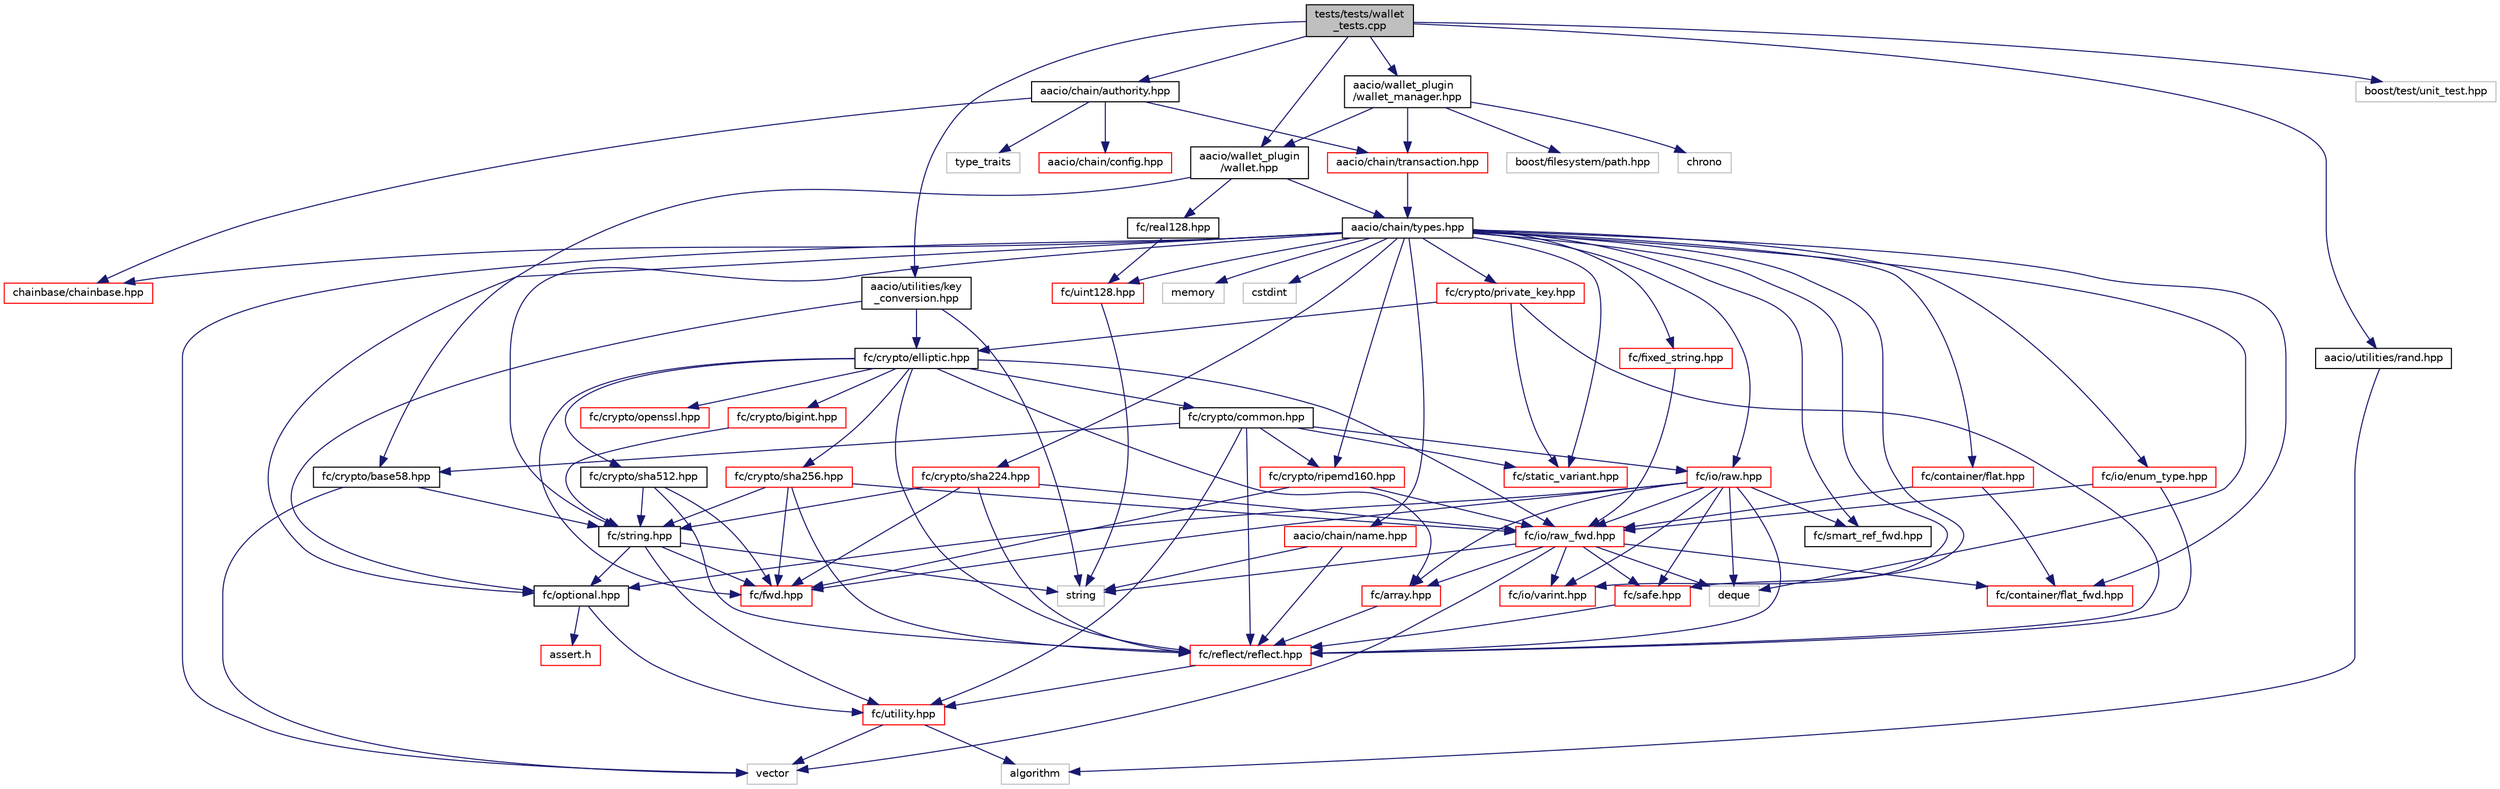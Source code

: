digraph "tests/tests/wallet_tests.cpp"
{
  edge [fontname="Helvetica",fontsize="10",labelfontname="Helvetica",labelfontsize="10"];
  node [fontname="Helvetica",fontsize="10",shape=record];
  Node0 [label="tests/tests/wallet\l_tests.cpp",height=0.2,width=0.4,color="black", fillcolor="grey75", style="filled", fontcolor="black"];
  Node0 -> Node1 [color="midnightblue",fontsize="10",style="solid"];
  Node1 [label="aacio/utilities/key\l_conversion.hpp",height=0.2,width=0.4,color="black", fillcolor="white", style="filled",URL="$key__conversion_8hpp.html"];
  Node1 -> Node2 [color="midnightblue",fontsize="10",style="solid"];
  Node2 [label="string",height=0.2,width=0.4,color="grey75", fillcolor="white", style="filled"];
  Node1 -> Node3 [color="midnightblue",fontsize="10",style="solid"];
  Node3 [label="fc/crypto/elliptic.hpp",height=0.2,width=0.4,color="black", fillcolor="white", style="filled",URL="$elliptic_8hpp_source.html"];
  Node3 -> Node4 [color="midnightblue",fontsize="10",style="solid"];
  Node4 [label="fc/crypto/bigint.hpp",height=0.2,width=0.4,color="red", fillcolor="white", style="filled",URL="$bigint_8hpp_source.html"];
  Node4 -> Node6 [color="midnightblue",fontsize="10",style="solid"];
  Node6 [label="fc/string.hpp",height=0.2,width=0.4,color="black", fillcolor="white", style="filled",URL="$string_8hpp_source.html"];
  Node6 -> Node7 [color="midnightblue",fontsize="10",style="solid"];
  Node7 [label="fc/utility.hpp",height=0.2,width=0.4,color="red", fillcolor="white", style="filled",URL="$utility_8hpp_source.html"];
  Node7 -> Node8 [color="midnightblue",fontsize="10",style="solid"];
  Node8 [label="algorithm",height=0.2,width=0.4,color="grey75", fillcolor="white", style="filled"];
  Node7 -> Node10 [color="midnightblue",fontsize="10",style="solid"];
  Node10 [label="vector",height=0.2,width=0.4,color="grey75", fillcolor="white", style="filled"];
  Node6 -> Node11 [color="midnightblue",fontsize="10",style="solid"];
  Node11 [label="fc/fwd.hpp",height=0.2,width=0.4,color="red", fillcolor="white", style="filled",URL="$fwd_8hpp_source.html"];
  Node6 -> Node13 [color="midnightblue",fontsize="10",style="solid"];
  Node13 [label="fc/optional.hpp",height=0.2,width=0.4,color="black", fillcolor="white", style="filled",URL="$libraries_2fc_2include_2fc_2optional_8hpp_source.html"];
  Node13 -> Node7 [color="midnightblue",fontsize="10",style="solid"];
  Node13 -> Node14 [color="midnightblue",fontsize="10",style="solid"];
  Node14 [label="assert.h",height=0.2,width=0.4,color="red", fillcolor="white", style="filled",URL="$assert_8h_source.html"];
  Node6 -> Node2 [color="midnightblue",fontsize="10",style="solid"];
  Node3 -> Node17 [color="midnightblue",fontsize="10",style="solid"];
  Node17 [label="fc/crypto/common.hpp",height=0.2,width=0.4,color="black", fillcolor="white", style="filled",URL="$libraries_2fc_2include_2fc_2crypto_2common_8hpp_source.html"];
  Node17 -> Node18 [color="midnightblue",fontsize="10",style="solid"];
  Node18 [label="fc/crypto/ripemd160.hpp",height=0.2,width=0.4,color="red", fillcolor="white", style="filled",URL="$ripemd160_8hpp_source.html"];
  Node18 -> Node11 [color="midnightblue",fontsize="10",style="solid"];
  Node18 -> Node19 [color="midnightblue",fontsize="10",style="solid"];
  Node19 [label="fc/io/raw_fwd.hpp",height=0.2,width=0.4,color="red", fillcolor="white", style="filled",URL="$raw__fwd_8hpp_source.html"];
  Node19 -> Node20 [color="midnightblue",fontsize="10",style="solid"];
  Node20 [label="fc/container/flat_fwd.hpp",height=0.2,width=0.4,color="red", fillcolor="white", style="filled",URL="$flat__fwd_8hpp_source.html"];
  Node19 -> Node26 [color="midnightblue",fontsize="10",style="solid"];
  Node26 [label="fc/io/varint.hpp",height=0.2,width=0.4,color="red", fillcolor="white", style="filled",URL="$libraries_2fc_2include_2fc_2io_2varint_8hpp_source.html"];
  Node19 -> Node28 [color="midnightblue",fontsize="10",style="solid"];
  Node28 [label="fc/array.hpp",height=0.2,width=0.4,color="red", fillcolor="white", style="filled",URL="$array_8hpp_source.html"];
  Node28 -> Node39 [color="midnightblue",fontsize="10",style="solid"];
  Node39 [label="fc/reflect/reflect.hpp",height=0.2,width=0.4,color="red", fillcolor="white", style="filled",URL="$libraries_2fc_2include_2fc_2reflect_2reflect_8hpp_source.html"];
  Node39 -> Node7 [color="midnightblue",fontsize="10",style="solid"];
  Node19 -> Node50 [color="midnightblue",fontsize="10",style="solid"];
  Node50 [label="fc/safe.hpp",height=0.2,width=0.4,color="red", fillcolor="white", style="filled",URL="$safe_8hpp_source.html"];
  Node50 -> Node39 [color="midnightblue",fontsize="10",style="solid"];
  Node19 -> Node25 [color="midnightblue",fontsize="10",style="solid"];
  Node25 [label="deque",height=0.2,width=0.4,color="grey75", fillcolor="white", style="filled"];
  Node19 -> Node10 [color="midnightblue",fontsize="10",style="solid"];
  Node19 -> Node2 [color="midnightblue",fontsize="10",style="solid"];
  Node17 -> Node39 [color="midnightblue",fontsize="10",style="solid"];
  Node17 -> Node63 [color="midnightblue",fontsize="10",style="solid"];
  Node63 [label="fc/crypto/base58.hpp",height=0.2,width=0.4,color="black", fillcolor="white", style="filled",URL="$base58_8hpp_source.html"];
  Node63 -> Node6 [color="midnightblue",fontsize="10",style="solid"];
  Node63 -> Node10 [color="midnightblue",fontsize="10",style="solid"];
  Node17 -> Node64 [color="midnightblue",fontsize="10",style="solid"];
  Node64 [label="fc/io/raw.hpp",height=0.2,width=0.4,color="red", fillcolor="white", style="filled",URL="$raw_8hpp_source.html"];
  Node64 -> Node39 [color="midnightblue",fontsize="10",style="solid"];
  Node64 -> Node26 [color="midnightblue",fontsize="10",style="solid"];
  Node64 -> Node13 [color="midnightblue",fontsize="10",style="solid"];
  Node64 -> Node11 [color="midnightblue",fontsize="10",style="solid"];
  Node64 -> Node36 [color="midnightblue",fontsize="10",style="solid"];
  Node36 [label="fc/smart_ref_fwd.hpp",height=0.2,width=0.4,color="black", fillcolor="white", style="filled",URL="$smart__ref__fwd_8hpp_source.html"];
  Node64 -> Node28 [color="midnightblue",fontsize="10",style="solid"];
  Node64 -> Node50 [color="midnightblue",fontsize="10",style="solid"];
  Node64 -> Node19 [color="midnightblue",fontsize="10",style="solid"];
  Node64 -> Node25 [color="midnightblue",fontsize="10",style="solid"];
  Node17 -> Node7 [color="midnightblue",fontsize="10",style="solid"];
  Node17 -> Node72 [color="midnightblue",fontsize="10",style="solid"];
  Node72 [label="fc/static_variant.hpp",height=0.2,width=0.4,color="red", fillcolor="white", style="filled",URL="$static__variant_8hpp_source.html"];
  Node3 -> Node75 [color="midnightblue",fontsize="10",style="solid"];
  Node75 [label="fc/crypto/openssl.hpp",height=0.2,width=0.4,color="red", fillcolor="white", style="filled",URL="$openssl_8hpp.html"];
  Node3 -> Node85 [color="midnightblue",fontsize="10",style="solid"];
  Node85 [label="fc/crypto/sha256.hpp",height=0.2,width=0.4,color="red", fillcolor="white", style="filled",URL="$sha256_8hpp_source.html"];
  Node85 -> Node11 [color="midnightblue",fontsize="10",style="solid"];
  Node85 -> Node6 [color="midnightblue",fontsize="10",style="solid"];
  Node85 -> Node19 [color="midnightblue",fontsize="10",style="solid"];
  Node85 -> Node39 [color="midnightblue",fontsize="10",style="solid"];
  Node3 -> Node87 [color="midnightblue",fontsize="10",style="solid"];
  Node87 [label="fc/crypto/sha512.hpp",height=0.2,width=0.4,color="black", fillcolor="white", style="filled",URL="$sha512_8hpp_source.html"];
  Node87 -> Node11 [color="midnightblue",fontsize="10",style="solid"];
  Node87 -> Node6 [color="midnightblue",fontsize="10",style="solid"];
  Node87 -> Node39 [color="midnightblue",fontsize="10",style="solid"];
  Node3 -> Node11 [color="midnightblue",fontsize="10",style="solid"];
  Node3 -> Node28 [color="midnightblue",fontsize="10",style="solid"];
  Node3 -> Node19 [color="midnightblue",fontsize="10",style="solid"];
  Node3 -> Node39 [color="midnightblue",fontsize="10",style="solid"];
  Node1 -> Node13 [color="midnightblue",fontsize="10",style="solid"];
  Node0 -> Node88 [color="midnightblue",fontsize="10",style="solid"];
  Node88 [label="aacio/utilities/rand.hpp",height=0.2,width=0.4,color="black", fillcolor="white", style="filled",URL="$utilities_2include_2aacio_2utilities_2rand_8hpp.html"];
  Node88 -> Node8 [color="midnightblue",fontsize="10",style="solid"];
  Node0 -> Node89 [color="midnightblue",fontsize="10",style="solid"];
  Node89 [label="aacio/wallet_plugin\l/wallet.hpp",height=0.2,width=0.4,color="black", fillcolor="white", style="filled",URL="$wallet_8hpp.html"];
  Node89 -> Node90 [color="midnightblue",fontsize="10",style="solid"];
  Node90 [label="aacio/chain/types.hpp",height=0.2,width=0.4,color="black", fillcolor="white", style="filled",URL="$libraries_2chain_2include_2aacio_2chain_2types_8hpp.html"];
  Node90 -> Node91 [color="midnightblue",fontsize="10",style="solid"];
  Node91 [label="aacio/chain/name.hpp",height=0.2,width=0.4,color="red", fillcolor="white", style="filled",URL="$name_8hpp_source.html"];
  Node91 -> Node2 [color="midnightblue",fontsize="10",style="solid"];
  Node91 -> Node39 [color="midnightblue",fontsize="10",style="solid"];
  Node90 -> Node93 [color="midnightblue",fontsize="10",style="solid"];
  Node93 [label="chainbase/chainbase.hpp",height=0.2,width=0.4,color="red", fillcolor="white", style="filled",URL="$chainbase_8hpp_source.html"];
  Node90 -> Node20 [color="midnightblue",fontsize="10",style="solid"];
  Node90 -> Node26 [color="midnightblue",fontsize="10",style="solid"];
  Node90 -> Node112 [color="midnightblue",fontsize="10",style="solid"];
  Node112 [label="fc/io/enum_type.hpp",height=0.2,width=0.4,color="red", fillcolor="white", style="filled",URL="$enum__type_8hpp_source.html"];
  Node112 -> Node39 [color="midnightblue",fontsize="10",style="solid"];
  Node112 -> Node19 [color="midnightblue",fontsize="10",style="solid"];
  Node90 -> Node113 [color="midnightblue",fontsize="10",style="solid"];
  Node113 [label="fc/crypto/sha224.hpp",height=0.2,width=0.4,color="red", fillcolor="white", style="filled",URL="$sha224_8hpp_source.html"];
  Node113 -> Node11 [color="midnightblue",fontsize="10",style="solid"];
  Node113 -> Node19 [color="midnightblue",fontsize="10",style="solid"];
  Node113 -> Node6 [color="midnightblue",fontsize="10",style="solid"];
  Node113 -> Node39 [color="midnightblue",fontsize="10",style="solid"];
  Node90 -> Node13 [color="midnightblue",fontsize="10",style="solid"];
  Node90 -> Node50 [color="midnightblue",fontsize="10",style="solid"];
  Node90 -> Node114 [color="midnightblue",fontsize="10",style="solid"];
  Node114 [label="fc/container/flat.hpp",height=0.2,width=0.4,color="red", fillcolor="white", style="filled",URL="$libraries_2fc_2include_2fc_2container_2flat_8hpp_source.html"];
  Node114 -> Node20 [color="midnightblue",fontsize="10",style="solid"];
  Node114 -> Node19 [color="midnightblue",fontsize="10",style="solid"];
  Node90 -> Node6 [color="midnightblue",fontsize="10",style="solid"];
  Node90 -> Node64 [color="midnightblue",fontsize="10",style="solid"];
  Node90 -> Node115 [color="midnightblue",fontsize="10",style="solid"];
  Node115 [label="fc/uint128.hpp",height=0.2,width=0.4,color="red", fillcolor="white", style="filled",URL="$uint128_8hpp_source.html"];
  Node115 -> Node2 [color="midnightblue",fontsize="10",style="solid"];
  Node90 -> Node72 [color="midnightblue",fontsize="10",style="solid"];
  Node90 -> Node36 [color="midnightblue",fontsize="10",style="solid"];
  Node90 -> Node18 [color="midnightblue",fontsize="10",style="solid"];
  Node90 -> Node116 [color="midnightblue",fontsize="10",style="solid"];
  Node116 [label="fc/fixed_string.hpp",height=0.2,width=0.4,color="red", fillcolor="white", style="filled",URL="$fixed__string_8hpp_source.html"];
  Node116 -> Node19 [color="midnightblue",fontsize="10",style="solid"];
  Node90 -> Node117 [color="midnightblue",fontsize="10",style="solid"];
  Node117 [label="fc/crypto/private_key.hpp",height=0.2,width=0.4,color="red", fillcolor="white", style="filled",URL="$private__key_8hpp_source.html"];
  Node117 -> Node3 [color="midnightblue",fontsize="10",style="solid"];
  Node117 -> Node39 [color="midnightblue",fontsize="10",style="solid"];
  Node117 -> Node72 [color="midnightblue",fontsize="10",style="solid"];
  Node90 -> Node32 [color="midnightblue",fontsize="10",style="solid"];
  Node32 [label="memory",height=0.2,width=0.4,color="grey75", fillcolor="white", style="filled"];
  Node90 -> Node10 [color="midnightblue",fontsize="10",style="solid"];
  Node90 -> Node25 [color="midnightblue",fontsize="10",style="solid"];
  Node90 -> Node122 [color="midnightblue",fontsize="10",style="solid"];
  Node122 [label="cstdint",height=0.2,width=0.4,color="grey75", fillcolor="white", style="filled"];
  Node89 -> Node123 [color="midnightblue",fontsize="10",style="solid"];
  Node123 [label="fc/real128.hpp",height=0.2,width=0.4,color="black", fillcolor="white", style="filled",URL="$real128_8hpp_source.html"];
  Node123 -> Node115 [color="midnightblue",fontsize="10",style="solid"];
  Node89 -> Node63 [color="midnightblue",fontsize="10",style="solid"];
  Node0 -> Node124 [color="midnightblue",fontsize="10",style="solid"];
  Node124 [label="aacio/wallet_plugin\l/wallet_manager.hpp",height=0.2,width=0.4,color="black", fillcolor="white", style="filled",URL="$wallet__manager_8hpp.html"];
  Node124 -> Node125 [color="midnightblue",fontsize="10",style="solid"];
  Node125 [label="aacio/chain/transaction.hpp",height=0.2,width=0.4,color="red", fillcolor="white", style="filled",URL="$libraries_2chain_2include_2aacio_2chain_2transaction_8hpp.html"];
  Node125 -> Node90 [color="midnightblue",fontsize="10",style="solid"];
  Node124 -> Node89 [color="midnightblue",fontsize="10",style="solid"];
  Node124 -> Node127 [color="midnightblue",fontsize="10",style="solid"];
  Node127 [label="boost/filesystem/path.hpp",height=0.2,width=0.4,color="grey75", fillcolor="white", style="filled"];
  Node124 -> Node128 [color="midnightblue",fontsize="10",style="solid"];
  Node128 [label="chrono",height=0.2,width=0.4,color="grey75", fillcolor="white", style="filled"];
  Node0 -> Node129 [color="midnightblue",fontsize="10",style="solid"];
  Node129 [label="boost/test/unit_test.hpp",height=0.2,width=0.4,color="grey75", fillcolor="white", style="filled"];
  Node0 -> Node130 [color="midnightblue",fontsize="10",style="solid"];
  Node130 [label="aacio/chain/authority.hpp",height=0.2,width=0.4,color="black", fillcolor="white", style="filled",URL="$authority_8hpp.html"];
  Node130 -> Node93 [color="midnightblue",fontsize="10",style="solid"];
  Node130 -> Node125 [color="midnightblue",fontsize="10",style="solid"];
  Node130 -> Node131 [color="midnightblue",fontsize="10",style="solid"];
  Node131 [label="aacio/chain/config.hpp",height=0.2,width=0.4,color="red", fillcolor="white", style="filled",URL="$libraries_2chain_2include_2aacio_2chain_2config_8hpp.html"];
  Node130 -> Node152 [color="midnightblue",fontsize="10",style="solid"];
  Node152 [label="type_traits",height=0.2,width=0.4,color="grey75", fillcolor="white", style="filled"];
}
